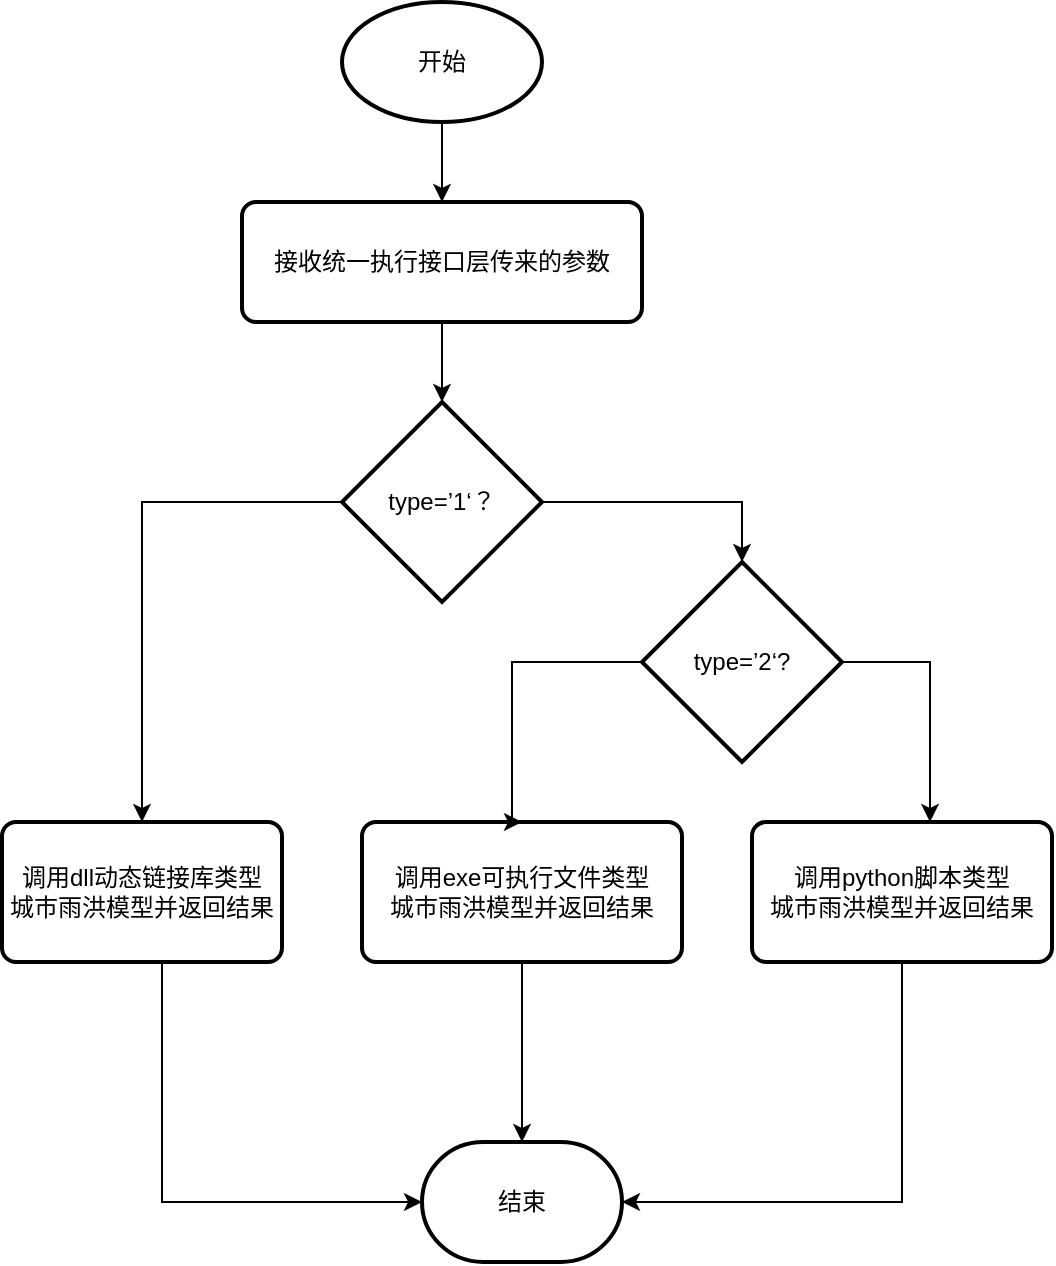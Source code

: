 <mxfile version="24.2.2" type="github">
  <diagram name="第 1 页" id="w69kXtEQ72CvNl1EAY8m">
    <mxGraphModel dx="1004" dy="652" grid="1" gridSize="10" guides="1" tooltips="1" connect="1" arrows="1" fold="1" page="1" pageScale="1" pageWidth="1169" pageHeight="827" math="0" shadow="0">
      <root>
        <mxCell id="0" />
        <mxCell id="1" parent="0" />
        <mxCell id="kTw_8mOHPsh5-s0pTxRM-4" style="edgeStyle=orthogonalEdgeStyle;rounded=0;orthogonalLoop=1;jettySize=auto;html=1;" edge="1" parent="1" source="kTw_8mOHPsh5-s0pTxRM-2" target="kTw_8mOHPsh5-s0pTxRM-3">
          <mxGeometry relative="1" as="geometry" />
        </mxCell>
        <mxCell id="kTw_8mOHPsh5-s0pTxRM-2" value="开始" style="strokeWidth=2;html=1;shape=mxgraph.flowchart.start_1;whiteSpace=wrap;" vertex="1" parent="1">
          <mxGeometry x="520" y="170" width="100" height="60" as="geometry" />
        </mxCell>
        <mxCell id="kTw_8mOHPsh5-s0pTxRM-3" value="接收统一执行接口层传来的参数" style="rounded=1;whiteSpace=wrap;html=1;absoluteArcSize=1;arcSize=14;strokeWidth=2;" vertex="1" parent="1">
          <mxGeometry x="470" y="270" width="200" height="60" as="geometry" />
        </mxCell>
        <mxCell id="kTw_8mOHPsh5-s0pTxRM-16" style="edgeStyle=orthogonalEdgeStyle;rounded=0;orthogonalLoop=1;jettySize=auto;html=1;entryX=0.5;entryY=0;entryDx=0;entryDy=0;" edge="1" parent="1" source="kTw_8mOHPsh5-s0pTxRM-5" target="kTw_8mOHPsh5-s0pTxRM-6">
          <mxGeometry relative="1" as="geometry" />
        </mxCell>
        <mxCell id="kTw_8mOHPsh5-s0pTxRM-5" value="type=’1‘？" style="strokeWidth=2;html=1;shape=mxgraph.flowchart.decision;whiteSpace=wrap;" vertex="1" parent="1">
          <mxGeometry x="520" y="370" width="100" height="100" as="geometry" />
        </mxCell>
        <mxCell id="kTw_8mOHPsh5-s0pTxRM-6" value="调用dll动态链接库类型&lt;div&gt;城市雨洪模型并返回结果&lt;/div&gt;" style="rounded=1;whiteSpace=wrap;html=1;absoluteArcSize=1;arcSize=14;strokeWidth=2;" vertex="1" parent="1">
          <mxGeometry x="350" y="580" width="140" height="70" as="geometry" />
        </mxCell>
        <mxCell id="kTw_8mOHPsh5-s0pTxRM-7" value="调用exe可执行文件类型&lt;div&gt;城市雨洪模型&lt;span style=&quot;background-color: initial;&quot;&gt;并返回结果&lt;/span&gt;&lt;/div&gt;" style="rounded=1;whiteSpace=wrap;html=1;absoluteArcSize=1;arcSize=14;strokeWidth=2;" vertex="1" parent="1">
          <mxGeometry x="530" y="580" width="160" height="70" as="geometry" />
        </mxCell>
        <mxCell id="kTw_8mOHPsh5-s0pTxRM-8" style="edgeStyle=orthogonalEdgeStyle;rounded=0;orthogonalLoop=1;jettySize=auto;html=1;entryX=0.5;entryY=0;entryDx=0;entryDy=0;entryPerimeter=0;" edge="1" parent="1" source="kTw_8mOHPsh5-s0pTxRM-3" target="kTw_8mOHPsh5-s0pTxRM-5">
          <mxGeometry relative="1" as="geometry" />
        </mxCell>
        <mxCell id="kTw_8mOHPsh5-s0pTxRM-11" value="结束" style="strokeWidth=2;html=1;shape=mxgraph.flowchart.terminator;whiteSpace=wrap;" vertex="1" parent="1">
          <mxGeometry x="560" y="740" width="100" height="60" as="geometry" />
        </mxCell>
        <mxCell id="kTw_8mOHPsh5-s0pTxRM-18" value="调用python脚本类型&lt;div&gt;城市雨洪模型&lt;span style=&quot;background-color: initial;&quot;&gt;并返回结果&lt;/span&gt;&lt;/div&gt;" style="rounded=1;whiteSpace=wrap;html=1;absoluteArcSize=1;arcSize=14;strokeWidth=2;" vertex="1" parent="1">
          <mxGeometry x="725" y="580" width="150" height="70" as="geometry" />
        </mxCell>
        <mxCell id="kTw_8mOHPsh5-s0pTxRM-23" style="edgeStyle=orthogonalEdgeStyle;rounded=0;orthogonalLoop=1;jettySize=auto;html=1;entryX=0.5;entryY=0;entryDx=0;entryDy=0;" edge="1" parent="1" source="kTw_8mOHPsh5-s0pTxRM-20" target="kTw_8mOHPsh5-s0pTxRM-7">
          <mxGeometry relative="1" as="geometry">
            <Array as="points">
              <mxPoint x="605" y="500" />
            </Array>
          </mxGeometry>
        </mxCell>
        <mxCell id="kTw_8mOHPsh5-s0pTxRM-20" value="type=’2‘?" style="strokeWidth=2;html=1;shape=mxgraph.flowchart.decision;whiteSpace=wrap;" vertex="1" parent="1">
          <mxGeometry x="670" y="450" width="100" height="100" as="geometry" />
        </mxCell>
        <mxCell id="kTw_8mOHPsh5-s0pTxRM-21" style="edgeStyle=orthogonalEdgeStyle;rounded=0;orthogonalLoop=1;jettySize=auto;html=1;entryX=0.5;entryY=0;entryDx=0;entryDy=0;entryPerimeter=0;" edge="1" parent="1" source="kTw_8mOHPsh5-s0pTxRM-5" target="kTw_8mOHPsh5-s0pTxRM-20">
          <mxGeometry relative="1" as="geometry" />
        </mxCell>
        <mxCell id="kTw_8mOHPsh5-s0pTxRM-25" style="edgeStyle=orthogonalEdgeStyle;rounded=0;orthogonalLoop=1;jettySize=auto;html=1;exitX=1;exitY=0.5;exitDx=0;exitDy=0;exitPerimeter=0;" edge="1" parent="1" source="kTw_8mOHPsh5-s0pTxRM-20">
          <mxGeometry relative="1" as="geometry">
            <mxPoint x="814" y="580" as="targetPoint" />
            <Array as="points">
              <mxPoint x="814" y="500" />
            </Array>
          </mxGeometry>
        </mxCell>
        <mxCell id="kTw_8mOHPsh5-s0pTxRM-26" style="edgeStyle=orthogonalEdgeStyle;rounded=0;orthogonalLoop=1;jettySize=auto;html=1;entryX=0;entryY=0.5;entryDx=0;entryDy=0;entryPerimeter=0;" edge="1" parent="1" source="kTw_8mOHPsh5-s0pTxRM-6" target="kTw_8mOHPsh5-s0pTxRM-11">
          <mxGeometry relative="1" as="geometry">
            <Array as="points">
              <mxPoint x="430" y="770" />
            </Array>
          </mxGeometry>
        </mxCell>
        <mxCell id="kTw_8mOHPsh5-s0pTxRM-27" style="edgeStyle=orthogonalEdgeStyle;rounded=0;orthogonalLoop=1;jettySize=auto;html=1;entryX=0.5;entryY=0;entryDx=0;entryDy=0;entryPerimeter=0;" edge="1" parent="1" source="kTw_8mOHPsh5-s0pTxRM-7" target="kTw_8mOHPsh5-s0pTxRM-11">
          <mxGeometry relative="1" as="geometry" />
        </mxCell>
        <mxCell id="kTw_8mOHPsh5-s0pTxRM-28" style="edgeStyle=orthogonalEdgeStyle;rounded=0;orthogonalLoop=1;jettySize=auto;html=1;entryX=1;entryY=0.5;entryDx=0;entryDy=0;entryPerimeter=0;" edge="1" parent="1" source="kTw_8mOHPsh5-s0pTxRM-18" target="kTw_8mOHPsh5-s0pTxRM-11">
          <mxGeometry relative="1" as="geometry">
            <Array as="points">
              <mxPoint x="800" y="770" />
            </Array>
          </mxGeometry>
        </mxCell>
      </root>
    </mxGraphModel>
  </diagram>
</mxfile>

